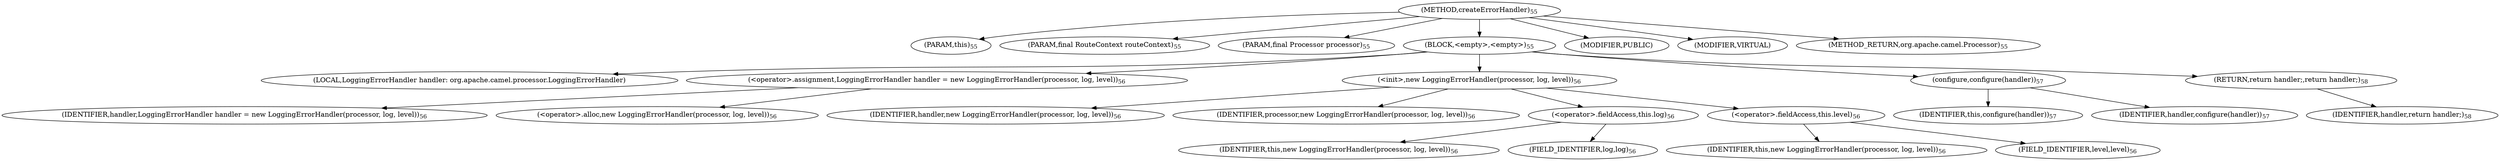 digraph "createErrorHandler" {  
"137" [label = <(METHOD,createErrorHandler)<SUB>55</SUB>> ]
"16" [label = <(PARAM,this)<SUB>55</SUB>> ]
"138" [label = <(PARAM,final RouteContext routeContext)<SUB>55</SUB>> ]
"139" [label = <(PARAM,final Processor processor)<SUB>55</SUB>> ]
"140" [label = <(BLOCK,&lt;empty&gt;,&lt;empty&gt;)<SUB>55</SUB>> ]
"14" [label = <(LOCAL,LoggingErrorHandler handler: org.apache.camel.processor.LoggingErrorHandler)> ]
"141" [label = <(&lt;operator&gt;.assignment,LoggingErrorHandler handler = new LoggingErrorHandler(processor, log, level))<SUB>56</SUB>> ]
"142" [label = <(IDENTIFIER,handler,LoggingErrorHandler handler = new LoggingErrorHandler(processor, log, level))<SUB>56</SUB>> ]
"143" [label = <(&lt;operator&gt;.alloc,new LoggingErrorHandler(processor, log, level))<SUB>56</SUB>> ]
"144" [label = <(&lt;init&gt;,new LoggingErrorHandler(processor, log, level))<SUB>56</SUB>> ]
"13" [label = <(IDENTIFIER,handler,new LoggingErrorHandler(processor, log, level))<SUB>56</SUB>> ]
"145" [label = <(IDENTIFIER,processor,new LoggingErrorHandler(processor, log, level))<SUB>56</SUB>> ]
"146" [label = <(&lt;operator&gt;.fieldAccess,this.log)<SUB>56</SUB>> ]
"147" [label = <(IDENTIFIER,this,new LoggingErrorHandler(processor, log, level))<SUB>56</SUB>> ]
"148" [label = <(FIELD_IDENTIFIER,log,log)<SUB>56</SUB>> ]
"149" [label = <(&lt;operator&gt;.fieldAccess,this.level)<SUB>56</SUB>> ]
"150" [label = <(IDENTIFIER,this,new LoggingErrorHandler(processor, log, level))<SUB>56</SUB>> ]
"151" [label = <(FIELD_IDENTIFIER,level,level)<SUB>56</SUB>> ]
"152" [label = <(configure,configure(handler))<SUB>57</SUB>> ]
"15" [label = <(IDENTIFIER,this,configure(handler))<SUB>57</SUB>> ]
"153" [label = <(IDENTIFIER,handler,configure(handler))<SUB>57</SUB>> ]
"154" [label = <(RETURN,return handler;,return handler;)<SUB>58</SUB>> ]
"155" [label = <(IDENTIFIER,handler,return handler;)<SUB>58</SUB>> ]
"156" [label = <(MODIFIER,PUBLIC)> ]
"157" [label = <(MODIFIER,VIRTUAL)> ]
"158" [label = <(METHOD_RETURN,org.apache.camel.Processor)<SUB>55</SUB>> ]
  "137" -> "16" 
  "137" -> "138" 
  "137" -> "139" 
  "137" -> "140" 
  "137" -> "156" 
  "137" -> "157" 
  "137" -> "158" 
  "140" -> "14" 
  "140" -> "141" 
  "140" -> "144" 
  "140" -> "152" 
  "140" -> "154" 
  "141" -> "142" 
  "141" -> "143" 
  "144" -> "13" 
  "144" -> "145" 
  "144" -> "146" 
  "144" -> "149" 
  "146" -> "147" 
  "146" -> "148" 
  "149" -> "150" 
  "149" -> "151" 
  "152" -> "15" 
  "152" -> "153" 
  "154" -> "155" 
}
